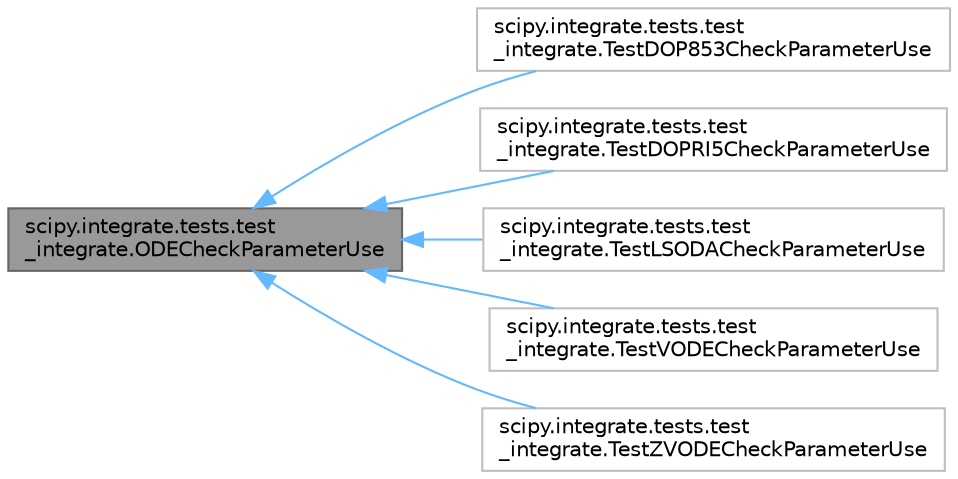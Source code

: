 digraph "scipy.integrate.tests.test_integrate.ODECheckParameterUse"
{
 // LATEX_PDF_SIZE
  bgcolor="transparent";
  edge [fontname=Helvetica,fontsize=10,labelfontname=Helvetica,labelfontsize=10];
  node [fontname=Helvetica,fontsize=10,shape=box,height=0.2,width=0.4];
  rankdir="LR";
  Node1 [id="Node000001",label="scipy.integrate.tests.test\l_integrate.ODECheckParameterUse",height=0.2,width=0.4,color="gray40", fillcolor="grey60", style="filled", fontcolor="black",tooltip=" "];
  Node1 -> Node2 [id="edge1_Node000001_Node000002",dir="back",color="steelblue1",style="solid",tooltip=" "];
  Node2 [id="Node000002",label="scipy.integrate.tests.test\l_integrate.TestDOP853CheckParameterUse",height=0.2,width=0.4,color="grey75", fillcolor="white", style="filled",URL="$d7/d0a/classscipy_1_1integrate_1_1tests_1_1test__integrate_1_1TestDOP853CheckParameterUse.html",tooltip=" "];
  Node1 -> Node3 [id="edge2_Node000001_Node000003",dir="back",color="steelblue1",style="solid",tooltip=" "];
  Node3 [id="Node000003",label="scipy.integrate.tests.test\l_integrate.TestDOPRI5CheckParameterUse",height=0.2,width=0.4,color="grey75", fillcolor="white", style="filled",URL="$db/d15/classscipy_1_1integrate_1_1tests_1_1test__integrate_1_1TestDOPRI5CheckParameterUse.html",tooltip=" "];
  Node1 -> Node4 [id="edge3_Node000001_Node000004",dir="back",color="steelblue1",style="solid",tooltip=" "];
  Node4 [id="Node000004",label="scipy.integrate.tests.test\l_integrate.TestLSODACheckParameterUse",height=0.2,width=0.4,color="grey75", fillcolor="white", style="filled",URL="$d1/dde/classscipy_1_1integrate_1_1tests_1_1test__integrate_1_1TestLSODACheckParameterUse.html",tooltip=" "];
  Node1 -> Node5 [id="edge4_Node000001_Node000005",dir="back",color="steelblue1",style="solid",tooltip=" "];
  Node5 [id="Node000005",label="scipy.integrate.tests.test\l_integrate.TestVODECheckParameterUse",height=0.2,width=0.4,color="grey75", fillcolor="white", style="filled",URL="$dd/d4f/classscipy_1_1integrate_1_1tests_1_1test__integrate_1_1TestVODECheckParameterUse.html",tooltip=" "];
  Node1 -> Node6 [id="edge5_Node000001_Node000006",dir="back",color="steelblue1",style="solid",tooltip=" "];
  Node6 [id="Node000006",label="scipy.integrate.tests.test\l_integrate.TestZVODECheckParameterUse",height=0.2,width=0.4,color="grey75", fillcolor="white", style="filled",URL="$d4/d66/classscipy_1_1integrate_1_1tests_1_1test__integrate_1_1TestZVODECheckParameterUse.html",tooltip=" "];
}
